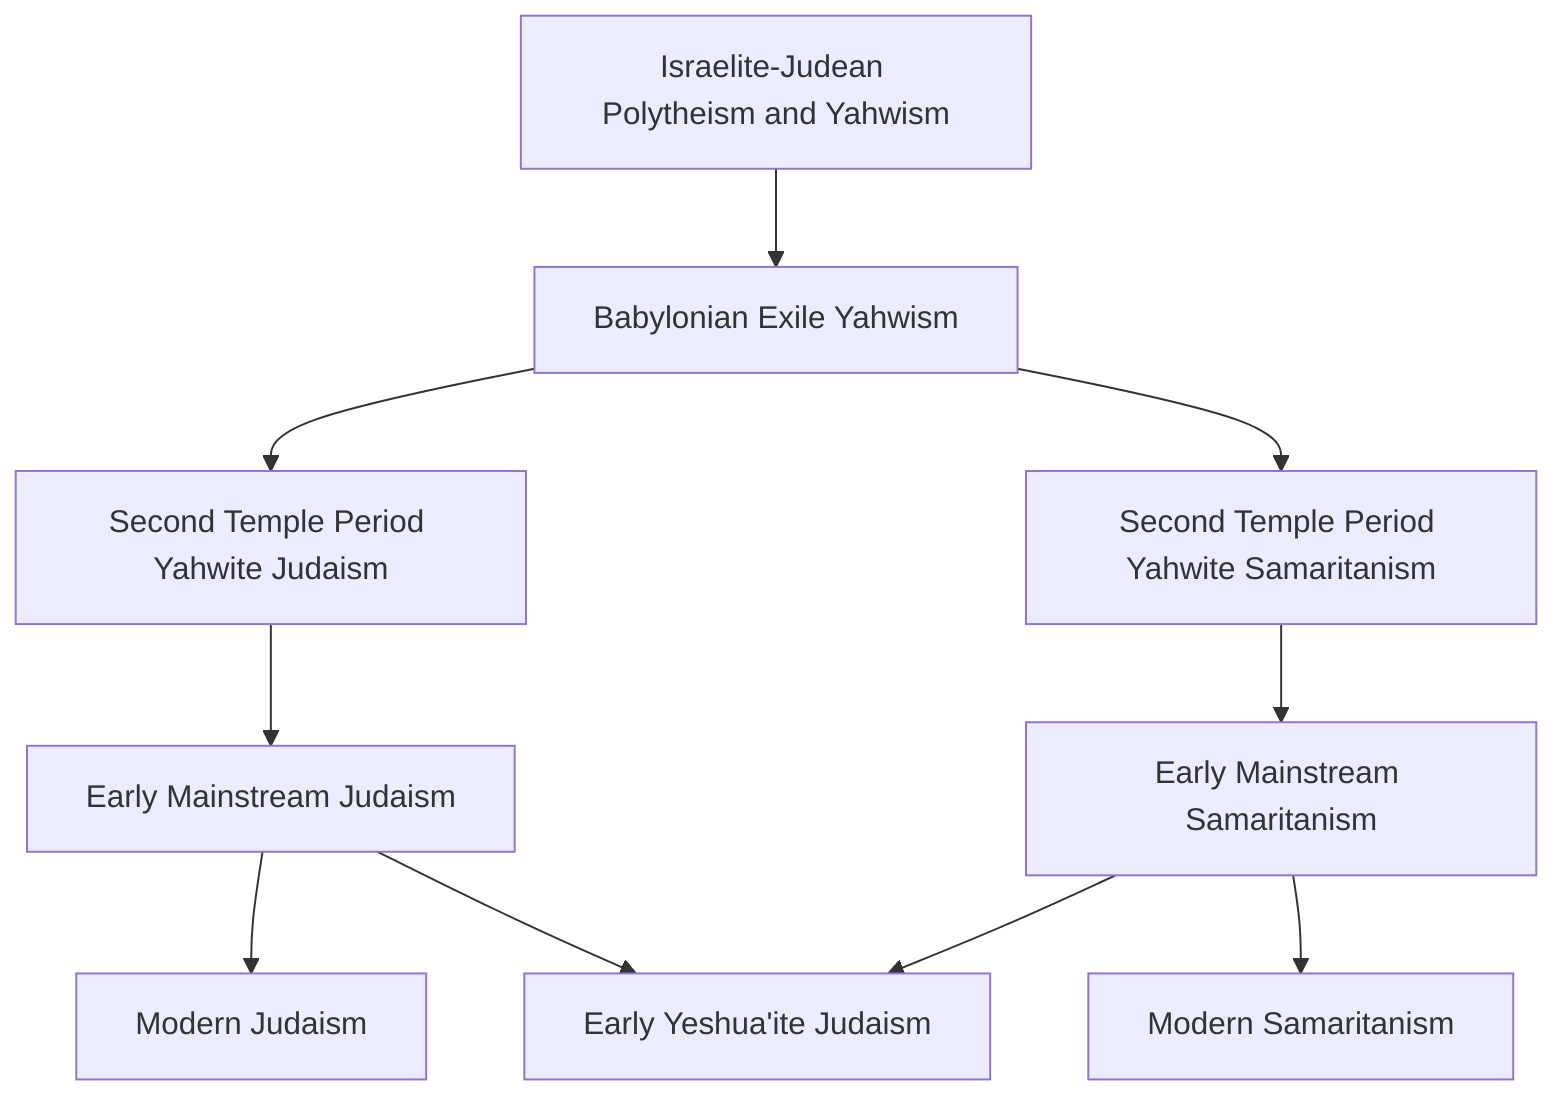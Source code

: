 flowchart TD
    A1[Israelite-Judean Polytheism and Yahwism]
    A1 --> A2[Babylonian Exile Yahwism]
    A2 --> A3[Second Temple Period Yahwite Judaism] 
    A2 --> A4[Second Temple Period Yahwite Samaritanism]

    A3 --> B1[Early Mainstream Judaism]
    A4 --> B2[Early Mainstream Samaritanism]

    B1 --> C1[Modern Judaism]
    B2 --> C2[Modern Samaritanism]
    B1 & B2 --> XX1[Early Yeshua'ite Judaism]